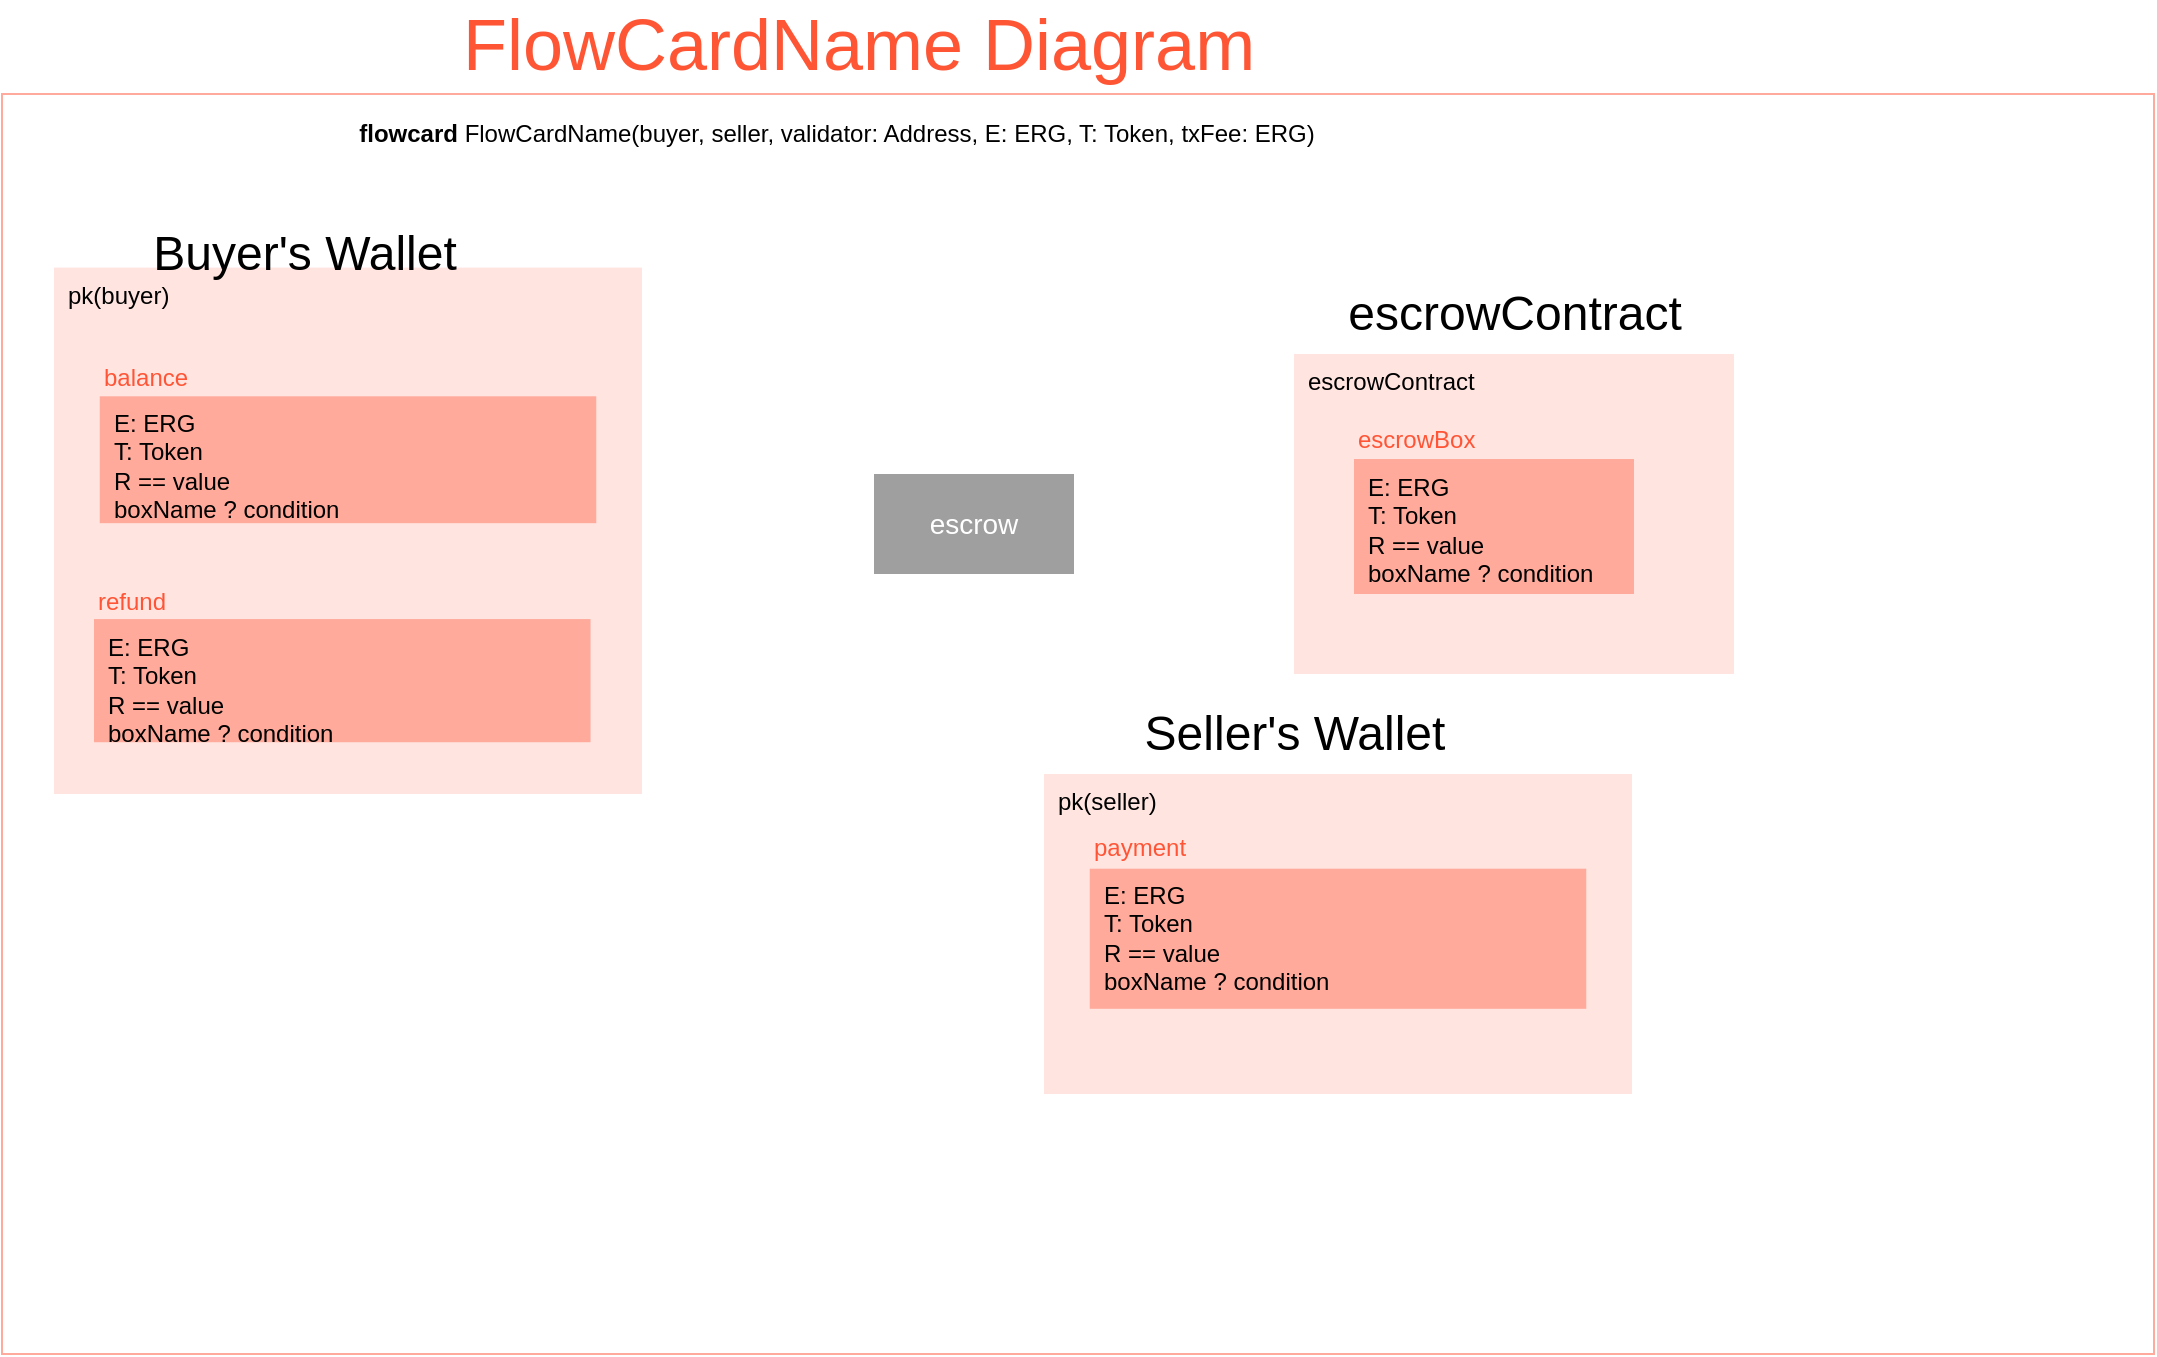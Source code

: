 <mxfile version="17.4.6" type="github">
  <diagram id="wPwa-OCC5YV9gxHPG1zq" name="Page-1">
    <mxGraphModel dx="1422" dy="769" grid="1" gridSize="10" guides="1" tooltips="1" connect="1" arrows="1" fold="1" page="1" pageScale="1" pageWidth="1169" pageHeight="827" math="0" shadow="0">
      <root>
        <mxCell id="0" />
        <mxCell id="1" parent="0" />
        <mxCell id="F8oq_pFOTgnIbFG9IkiV-1" value="" style="group;rounded=0;labelBackgroundColor=none;fontFamily=Helvetica;fontSize=14;fontColor=none;strokeColor=none;fillColor=none;align=left;html=1;" parent="1" vertex="1" connectable="0">
          <mxGeometry x="64" y="90" width="1076" height="670" as="geometry" />
        </mxCell>
        <mxCell id="F8oq_pFOTgnIbFG9IkiV-2" value="" style="rounded=0;whiteSpace=wrap;html=1;fillColor=default;strokeColor=#ffaa9c;fontFamily=Helvetica;fontSize=12;fontColor=#000000;align=left;labelBackgroundColor=none;connectable=0;container=0;allowArrows=0;" parent="F8oq_pFOTgnIbFG9IkiV-1" vertex="1">
          <mxGeometry y="40" width="1076" height="630" as="geometry" />
        </mxCell>
        <mxCell id="F8oq_pFOTgnIbFG9IkiV-3" value="&lt;font style=&quot;font-size: 36px&quot;&gt;FlowCardName Diagram&lt;/font&gt;" style="text;html=1;align=center;verticalAlign=middle;resizable=0;points=[];autosize=1;strokeColor=none;fillColor=none;fontSize=12;fontFamily=Helvetica;fontColor=#fe5535;rounded=0;labelBackgroundColor=none;connectable=0;allowArrows=0;" parent="F8oq_pFOTgnIbFG9IkiV-1" vertex="1">
          <mxGeometry x="222.886" width="410" height="30" as="geometry" />
        </mxCell>
        <mxCell id="F8oq_pFOTgnIbFG9IkiV-4" value="&lt;b&gt;flowcard &lt;/b&gt;FlowCardName(buyer, seller, validator: Address, E: ERG, T: Token, txFee: ERG)" style="text;html=1;align=center;verticalAlign=middle;resizable=0;points=[];autosize=1;strokeColor=none;fillColor=none;fontSize=12;fontFamily=Helvetica;fontColor=#000000;rounded=0;labelBackgroundColor=none;connectable=0;allowArrows=0;" parent="F8oq_pFOTgnIbFG9IkiV-1" vertex="1">
          <mxGeometry x="172.143" y="50" width="490" height="20" as="geometry" />
        </mxCell>
        <mxCell id="F8oq_pFOTgnIbFG9IkiV-5" value="" style="group;allowArrows=0;connectable=0;rounded=0;labelBackgroundColor=none;fontFamily=Helvetica;fontSize=14;fontColor=none;strokeColor=none;fillColor=none;align=left;html=1;" parent="F8oq_pFOTgnIbFG9IkiV-1" vertex="1" connectable="0">
          <mxGeometry x="26" y="110" width="294" height="280" as="geometry" />
        </mxCell>
        <mxCell id="F8oq_pFOTgnIbFG9IkiV-6" value="&lt;div&gt;pk(buyer)&lt;/div&gt;" style="rounded=0;whiteSpace=wrap;html=1;fontFamily=Helvetica;fontSize=12;strokeColor=none;fillColor=#ffe4e0;fontColor=#000000;align=left;container=0;labelBackgroundColor=none;allowArrows=0;connectable=0;verticalAlign=top;spacingLeft=5;" parent="F8oq_pFOTgnIbFG9IkiV-5" vertex="1">
          <mxGeometry y="16.8" width="294" height="263.2" as="geometry" />
        </mxCell>
        <mxCell id="F8oq_pFOTgnIbFG9IkiV-7" value="&lt;div align=&quot;left&quot;&gt;&lt;font style=&quot;font-size: 24px&quot;&gt;Buyer&#39;s Wallet&lt;/font&gt;&lt;br&gt;&lt;/div&gt;" style="text;html=1;align=center;verticalAlign=middle;resizable=0;points=[];autosize=1;strokeColor=none;fillColor=none;fontSize=12;fontFamily=Helvetica;fontColor=#000000;rounded=0;container=0;labelBackgroundColor=none;connectable=0;allowArrows=0;" parent="F8oq_pFOTgnIbFG9IkiV-5" vertex="1">
          <mxGeometry x="39.528" width="170" height="20" as="geometry" />
        </mxCell>
        <mxCell id="QykKPUBNx--C2hL6VAvS-1" value="" style="group;rounded=0;fontFamily=Helvetica;fontSize=12;fontColor=#000000;strokeColor=none;fillColor=none;align=left;labelBackgroundColor=none;html=1;allowArrows=0;" vertex="1" connectable="0" parent="F8oq_pFOTgnIbFG9IkiV-5">
          <mxGeometry x="20" y="172" width="248.26" height="82.11" as="geometry" />
        </mxCell>
        <mxCell id="QykKPUBNx--C2hL6VAvS-2" value="&lt;div style=&quot;font-size: 12px&quot; align=&quot;left&quot;&gt;&lt;font style=&quot;font-size: 12px&quot; color=&quot;#000000&quot;&gt;E: ERG&lt;/font&gt;&lt;/div&gt;&lt;div style=&quot;font-size: 12px&quot; align=&quot;left&quot;&gt;&lt;font style=&quot;font-size: 12px&quot; color=&quot;#000000&quot;&gt;T: Token&lt;br&gt;&lt;/font&gt;&lt;/div&gt;&lt;div style=&quot;font-size: 12px&quot; align=&quot;left&quot;&gt;&lt;font style=&quot;font-size: 12px&quot; color=&quot;#000000&quot;&gt;R == value&lt;/font&gt;&lt;/div&gt;&lt;div style=&quot;font-size: 12px&quot; align=&quot;left&quot;&gt;&lt;font style=&quot;font-size: 12px&quot; color=&quot;#000000&quot;&gt;boxName ? condition&lt;br&gt;&lt;/font&gt;&lt;/div&gt;&lt;div&gt;&lt;br&gt;&lt;/div&gt;&lt;div style=&quot;font-size: 12px&quot;&gt;&lt;br&gt;&lt;/div&gt;" style="rounded=0;whiteSpace=wrap;html=1;fontFamily=Helvetica;fontSize=24;fontColor=#000000;strokeColor=none;fillColor=#ffaa9b;align=left;labelBackgroundColor=none;allowArrows=0;verticalAlign=top;spacingLeft=5;" vertex="1" parent="QykKPUBNx--C2hL6VAvS-1">
          <mxGeometry y="20.527" width="248.26" height="61.583" as="geometry" />
        </mxCell>
        <mxCell id="QykKPUBNx--C2hL6VAvS-3" value="refund" style="text;html=1;align=left;verticalAlign=middle;resizable=0;points=[];autosize=1;strokeColor=none;fillColor=none;fontSize=12;fontFamily=Helvetica;fontColor=#ff5536;rounded=0;labelBackgroundColor=none;allowArrows=0;connectable=0;" vertex="1" parent="QykKPUBNx--C2hL6VAvS-1">
          <mxGeometry y="2.281" width="50" height="20" as="geometry" />
        </mxCell>
        <mxCell id="F8oq_pFOTgnIbFG9IkiV-8" value="" style="group;rounded=0;fontFamily=Helvetica;fontSize=12;fontColor=#000000;strokeColor=none;fillColor=none;align=left;labelBackgroundColor=none;html=1;allowArrows=0;" parent="F8oq_pFOTgnIbFG9IkiV-5" vertex="1" connectable="0">
          <mxGeometry x="22.87" y="60" width="248.26" height="84.59" as="geometry" />
        </mxCell>
        <mxCell id="F8oq_pFOTgnIbFG9IkiV-9" value="&lt;div style=&quot;font-size: 12px&quot; align=&quot;left&quot;&gt;&lt;font style=&quot;font-size: 12px&quot; color=&quot;#000000&quot;&gt;E: ERG&lt;/font&gt;&lt;/div&gt;&lt;div style=&quot;font-size: 12px&quot; align=&quot;left&quot;&gt;&lt;font style=&quot;font-size: 12px&quot; color=&quot;#000000&quot;&gt;T: Token&lt;br&gt;&lt;/font&gt;&lt;/div&gt;&lt;div style=&quot;font-size: 12px&quot; align=&quot;left&quot;&gt;&lt;font style=&quot;font-size: 12px&quot; color=&quot;#000000&quot;&gt;R == value&lt;/font&gt;&lt;/div&gt;&lt;div style=&quot;font-size: 12px&quot; align=&quot;left&quot;&gt;&lt;font style=&quot;font-size: 12px&quot; color=&quot;#000000&quot;&gt;boxName ? condition&lt;br&gt;&lt;/font&gt;&lt;/div&gt;&lt;div&gt;&lt;br&gt;&lt;/div&gt;&lt;div style=&quot;font-size: 12px&quot;&gt;&lt;br&gt;&lt;/div&gt;" style="rounded=0;whiteSpace=wrap;html=1;fontFamily=Helvetica;fontSize=24;fontColor=#000000;strokeColor=none;fillColor=#ffaa9b;align=left;labelBackgroundColor=none;allowArrows=0;verticalAlign=top;spacingLeft=5;" parent="F8oq_pFOTgnIbFG9IkiV-8" vertex="1">
          <mxGeometry y="21.148" width="248.26" height="63.442" as="geometry" />
        </mxCell>
        <mxCell id="F8oq_pFOTgnIbFG9IkiV-10" value="balance" style="text;html=1;align=left;verticalAlign=middle;resizable=0;points=[];autosize=1;strokeColor=none;fillColor=none;fontSize=12;fontFamily=Helvetica;fontColor=#ff5536;rounded=0;labelBackgroundColor=none;allowArrows=0;connectable=0;" parent="F8oq_pFOTgnIbFG9IkiV-8" vertex="1">
          <mxGeometry y="2.35" width="60" height="20" as="geometry" />
        </mxCell>
        <mxCell id="QykKPUBNx--C2hL6VAvS-4" value="&lt;div&gt;escrow&lt;/div&gt;" style="rounded=0;whiteSpace=wrap;html=1;fontFamily=Helvetica;fontSize=14;fontColor=#FFFFFF;strokeColor=none;fillColor=#9f9f9f;align=center;" vertex="1" parent="F8oq_pFOTgnIbFG9IkiV-1">
          <mxGeometry x="436.0" y="230" width="100" height="50" as="geometry" />
        </mxCell>
        <mxCell id="QykKPUBNx--C2hL6VAvS-9" value="" style="group;allowArrows=0;connectable=0;rounded=0;labelBackgroundColor=none;fontFamily=Helvetica;fontSize=14;fontColor=none;strokeColor=none;fillColor=none;align=left;html=1;" vertex="1" connectable="0" parent="F8oq_pFOTgnIbFG9IkiV-1">
          <mxGeometry x="646" y="140" width="220" height="190" as="geometry" />
        </mxCell>
        <mxCell id="QykKPUBNx--C2hL6VAvS-10" value="&lt;div&gt;escrowContract&lt;/div&gt;" style="rounded=0;whiteSpace=wrap;html=1;fontFamily=Helvetica;fontSize=12;strokeColor=none;fillColor=#ffe4e0;fontColor=#000000;align=left;container=0;labelBackgroundColor=none;allowArrows=0;connectable=0;verticalAlign=top;spacingLeft=5;" vertex="1" parent="QykKPUBNx--C2hL6VAvS-9">
          <mxGeometry y="30" width="220" height="160" as="geometry" />
        </mxCell>
        <mxCell id="QykKPUBNx--C2hL6VAvS-11" value="&lt;div align=&quot;left&quot;&gt;&lt;font style=&quot;font-size: 24px&quot;&gt;escrowContract&lt;/font&gt;&lt;br&gt;&lt;/div&gt;" style="text;html=1;align=center;verticalAlign=middle;resizable=0;points=[];autosize=1;strokeColor=none;fillColor=none;fontSize=12;fontFamily=Helvetica;fontColor=#000000;rounded=0;container=0;labelBackgroundColor=none;connectable=0;allowArrows=0;" vertex="1" parent="QykKPUBNx--C2hL6VAvS-9">
          <mxGeometry x="20" width="180" height="20" as="geometry" />
        </mxCell>
        <mxCell id="QykKPUBNx--C2hL6VAvS-12" value="" style="group;rounded=0;fontFamily=Helvetica;fontSize=12;fontColor=#000000;strokeColor=none;fillColor=none;align=left;labelBackgroundColor=none;html=1;allowArrows=0;" vertex="1" connectable="0" parent="QykKPUBNx--C2hL6VAvS-9">
          <mxGeometry x="30" y="60" width="140" height="90" as="geometry" />
        </mxCell>
        <mxCell id="QykKPUBNx--C2hL6VAvS-13" value="&lt;div style=&quot;font-size: 12px&quot; align=&quot;left&quot;&gt;&lt;font style=&quot;font-size: 12px&quot; color=&quot;#000000&quot;&gt;E: ERG&lt;/font&gt;&lt;/div&gt;&lt;div style=&quot;font-size: 12px&quot; align=&quot;left&quot;&gt;&lt;font style=&quot;font-size: 12px&quot; color=&quot;#000000&quot;&gt;T: Token&lt;br&gt;&lt;/font&gt;&lt;/div&gt;&lt;div style=&quot;font-size: 12px&quot; align=&quot;left&quot;&gt;&lt;font style=&quot;font-size: 12px&quot; color=&quot;#000000&quot;&gt;R == value&lt;/font&gt;&lt;/div&gt;&lt;div style=&quot;font-size: 12px&quot; align=&quot;left&quot;&gt;&lt;font style=&quot;font-size: 12px&quot; color=&quot;#000000&quot;&gt;boxName ? condition&lt;br&gt;&lt;/font&gt;&lt;/div&gt;&lt;div&gt;&lt;br&gt;&lt;/div&gt;&lt;div style=&quot;font-size: 12px&quot;&gt;&lt;br&gt;&lt;/div&gt;" style="rounded=0;whiteSpace=wrap;html=1;fontFamily=Helvetica;fontSize=24;fontColor=#000000;strokeColor=none;fillColor=#ffaa9b;align=left;labelBackgroundColor=none;allowArrows=0;verticalAlign=top;spacingLeft=5;" vertex="1" parent="QykKPUBNx--C2hL6VAvS-12">
          <mxGeometry y="22.5" width="140" height="67.5" as="geometry" />
        </mxCell>
        <mxCell id="QykKPUBNx--C2hL6VAvS-14" value="escrowBox" style="text;html=1;align=left;verticalAlign=middle;resizable=0;points=[];autosize=1;strokeColor=none;fillColor=none;fontSize=12;fontFamily=Helvetica;fontColor=#ff5536;rounded=0;labelBackgroundColor=none;allowArrows=0;connectable=0;" vertex="1" parent="QykKPUBNx--C2hL6VAvS-12">
          <mxGeometry y="2.5" width="70" height="20" as="geometry" />
        </mxCell>
        <mxCell id="QykKPUBNx--C2hL6VAvS-18" value="" style="group;allowArrows=0;connectable=0;rounded=0;labelBackgroundColor=none;fontFamily=Helvetica;fontSize=14;fontColor=none;strokeColor=none;fillColor=none;align=left;html=1;" vertex="1" connectable="0" parent="F8oq_pFOTgnIbFG9IkiV-1">
          <mxGeometry x="521" y="350" width="294" height="190" as="geometry" />
        </mxCell>
        <mxCell id="QykKPUBNx--C2hL6VAvS-19" value="&lt;div&gt;pk(seller)&lt;/div&gt;" style="rounded=0;whiteSpace=wrap;html=1;fontFamily=Helvetica;fontSize=12;strokeColor=none;fillColor=#ffe4e0;fontColor=#000000;align=left;container=0;labelBackgroundColor=none;allowArrows=0;connectable=0;verticalAlign=top;spacingLeft=5;" vertex="1" parent="QykKPUBNx--C2hL6VAvS-18">
          <mxGeometry y="30" width="294" height="160" as="geometry" />
        </mxCell>
        <mxCell id="QykKPUBNx--C2hL6VAvS-20" value="&lt;div align=&quot;left&quot;&gt;&lt;font style=&quot;font-size: 24px&quot;&gt;Seller&#39;s Wallet&lt;/font&gt;&lt;br&gt;&lt;/div&gt;" style="text;html=1;align=center;verticalAlign=middle;resizable=0;points=[];autosize=1;strokeColor=none;fillColor=none;fontSize=12;fontFamily=Helvetica;fontColor=#000000;rounded=0;container=0;labelBackgroundColor=none;connectable=0;allowArrows=0;" vertex="1" parent="QykKPUBNx--C2hL6VAvS-18">
          <mxGeometry x="39.528" width="170" height="20" as="geometry" />
        </mxCell>
        <mxCell id="QykKPUBNx--C2hL6VAvS-24" value="" style="group;rounded=0;fontFamily=Helvetica;fontSize=12;fontColor=#000000;strokeColor=none;fillColor=none;align=left;labelBackgroundColor=none;html=1;allowArrows=0;" vertex="1" connectable="0" parent="QykKPUBNx--C2hL6VAvS-18">
          <mxGeometry x="22.87" y="53.994" width="248.26" height="93.402" as="geometry" />
        </mxCell>
        <mxCell id="QykKPUBNx--C2hL6VAvS-25" value="&lt;div style=&quot;font-size: 12px&quot; align=&quot;left&quot;&gt;&lt;font style=&quot;font-size: 12px&quot; color=&quot;#000000&quot;&gt;E: ERG&lt;/font&gt;&lt;/div&gt;&lt;div style=&quot;font-size: 12px&quot; align=&quot;left&quot;&gt;&lt;font style=&quot;font-size: 12px&quot; color=&quot;#000000&quot;&gt;T: Token&lt;br&gt;&lt;/font&gt;&lt;/div&gt;&lt;div style=&quot;font-size: 12px&quot; align=&quot;left&quot;&gt;&lt;font style=&quot;font-size: 12px&quot; color=&quot;#000000&quot;&gt;R == value&lt;/font&gt;&lt;/div&gt;&lt;div style=&quot;font-size: 12px&quot; align=&quot;left&quot;&gt;&lt;font style=&quot;font-size: 12px&quot; color=&quot;#000000&quot;&gt;boxName ? condition&lt;br&gt;&lt;/font&gt;&lt;/div&gt;&lt;div&gt;&lt;br&gt;&lt;/div&gt;&lt;div style=&quot;font-size: 12px&quot;&gt;&lt;br&gt;&lt;/div&gt;" style="rounded=0;whiteSpace=wrap;html=1;fontFamily=Helvetica;fontSize=24;fontColor=#000000;strokeColor=none;fillColor=#ffaa9b;align=left;labelBackgroundColor=none;allowArrows=0;verticalAlign=top;spacingLeft=5;" vertex="1" parent="QykKPUBNx--C2hL6VAvS-24">
          <mxGeometry y="23.35" width="248.26" height="70.051" as="geometry" />
        </mxCell>
        <mxCell id="QykKPUBNx--C2hL6VAvS-26" value="payment" style="text;html=1;align=left;verticalAlign=middle;resizable=0;points=[];autosize=1;strokeColor=none;fillColor=none;fontSize=12;fontFamily=Helvetica;fontColor=#ff5536;rounded=0;labelBackgroundColor=none;allowArrows=0;connectable=0;" vertex="1" parent="QykKPUBNx--C2hL6VAvS-24">
          <mxGeometry y="2.594" width="60" height="20" as="geometry" />
        </mxCell>
      </root>
    </mxGraphModel>
  </diagram>
</mxfile>

